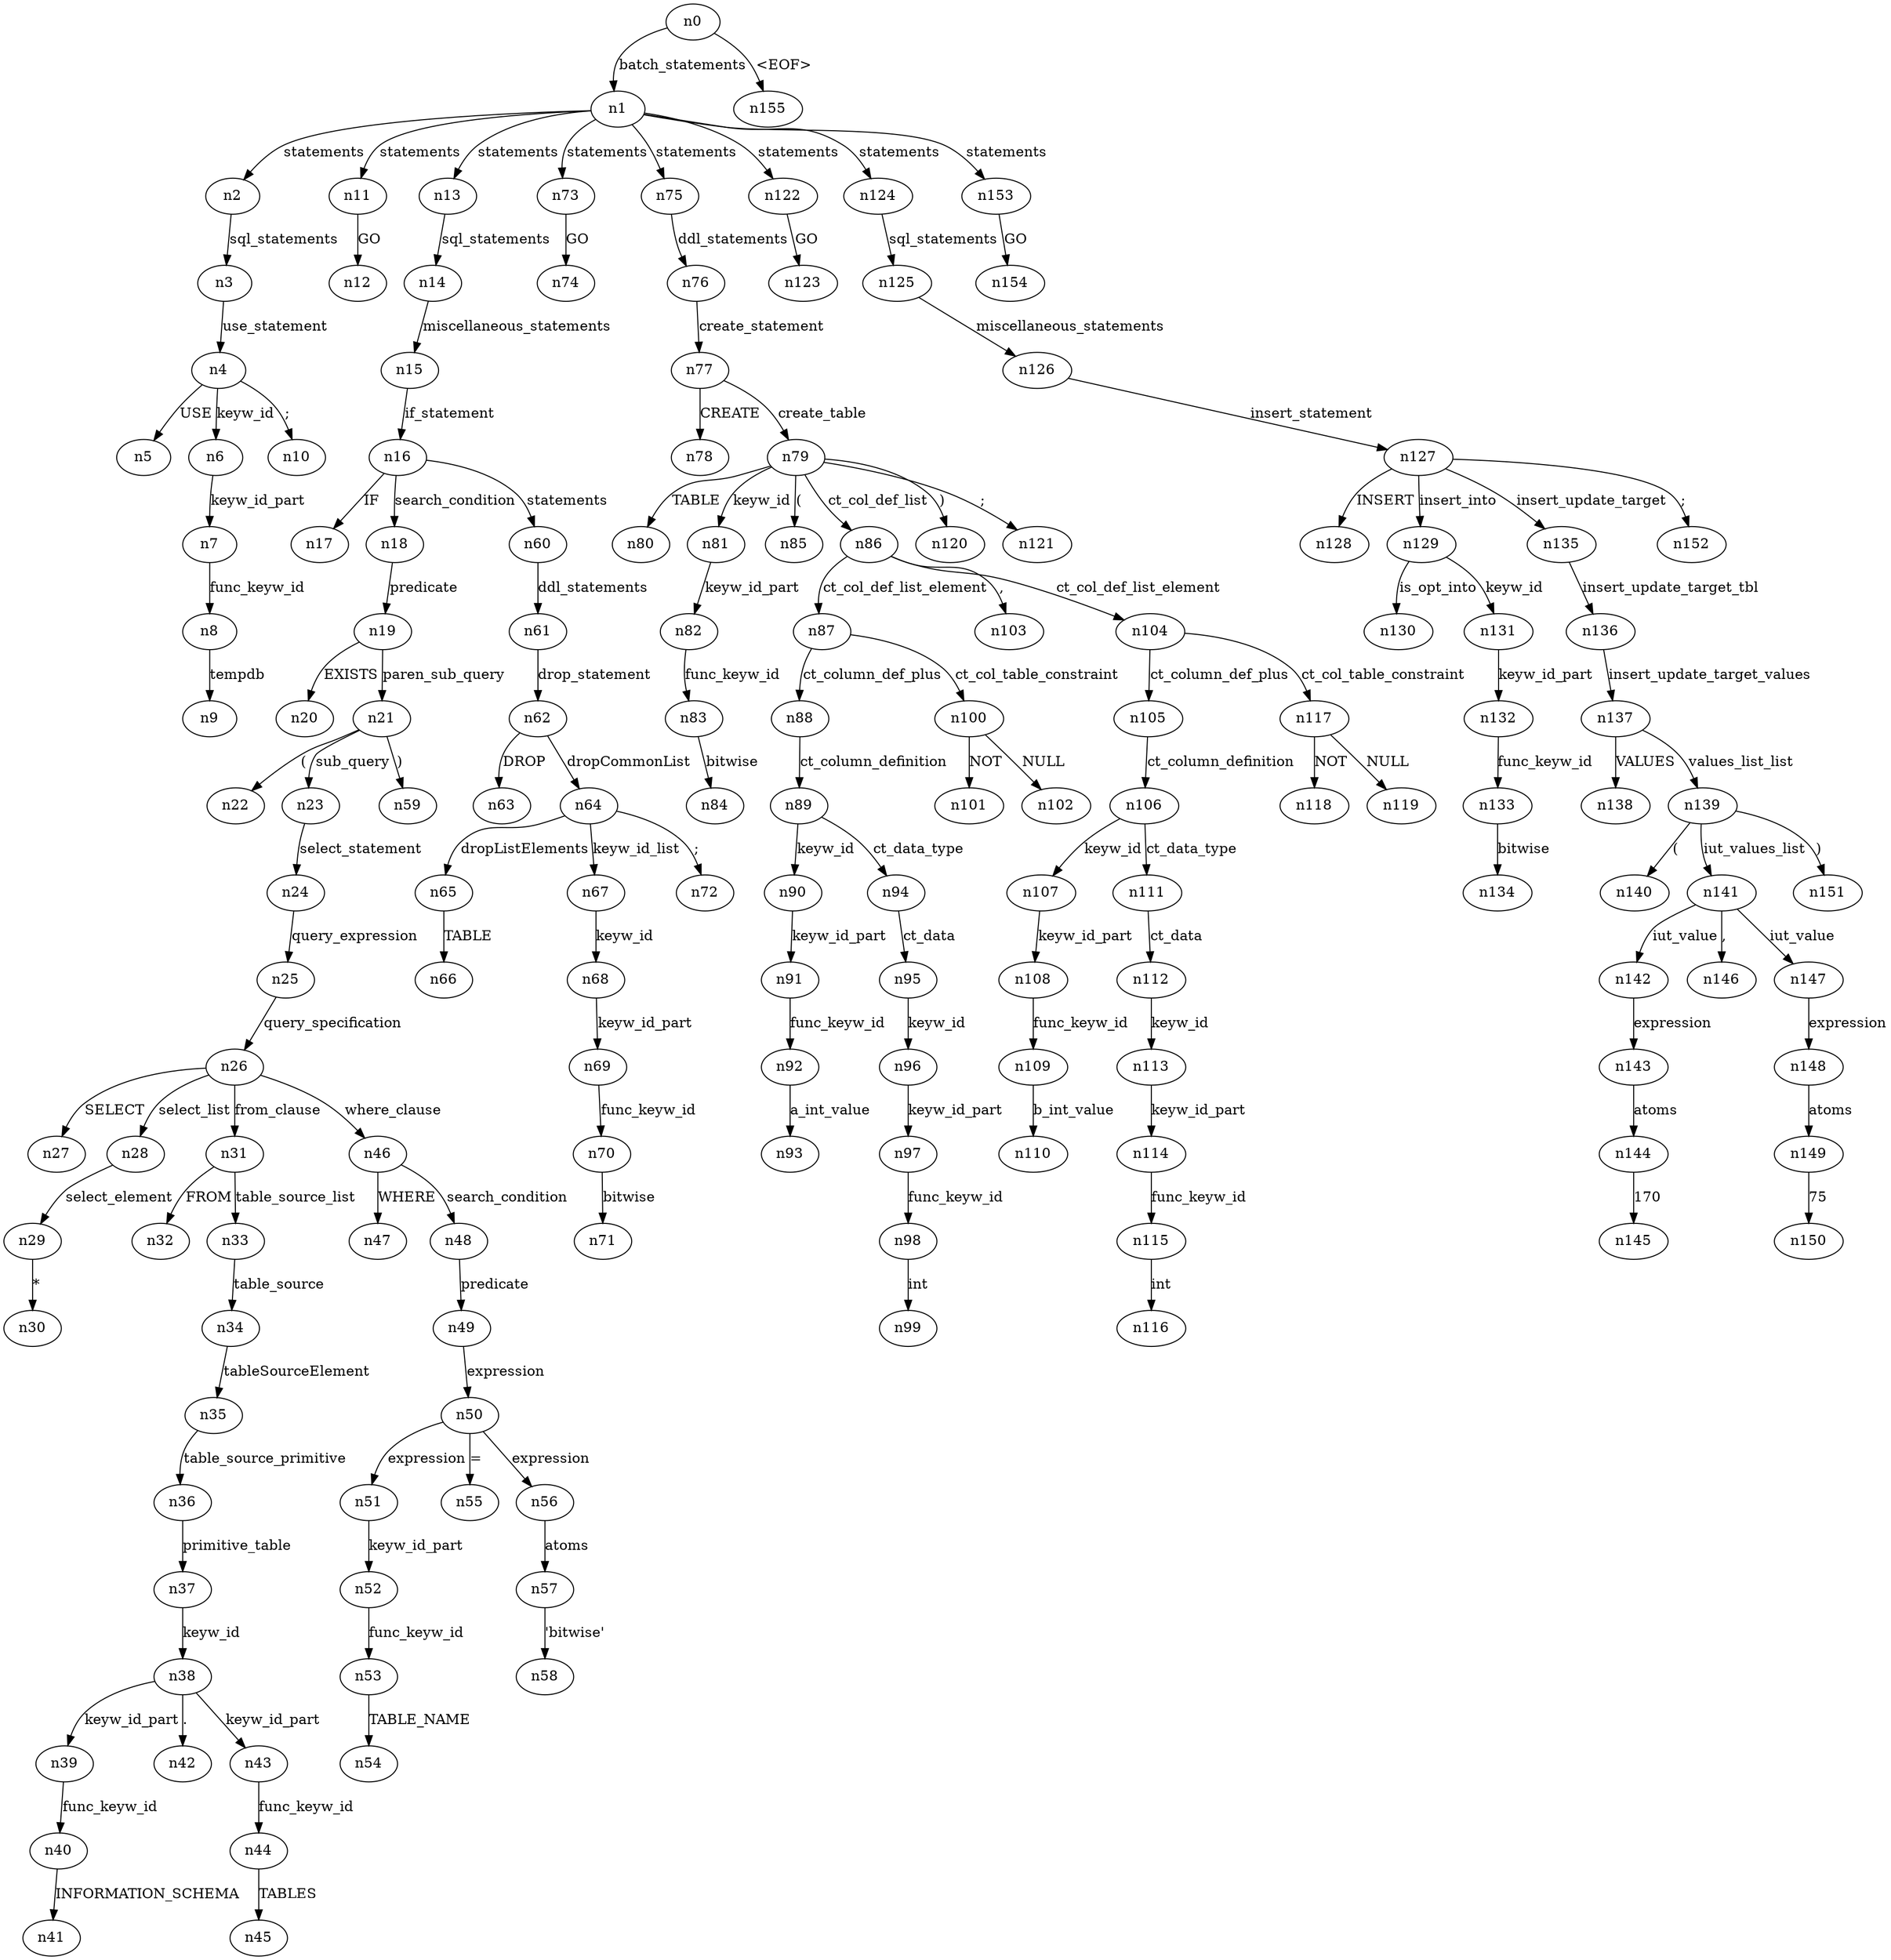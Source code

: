 digraph ParseTree {
  n0 -> n1 [label="batch_statements"];
  n1 -> n2 [label="statements"];
  n2 -> n3 [label="sql_statements"];
  n3 -> n4 [label="use_statement"];
  n4 -> n5 [label="USE"];
  n4 -> n6 [label="keyw_id"];
  n6 -> n7 [label="keyw_id_part"];
  n7 -> n8 [label="func_keyw_id"];
  n8 -> n9 [label="tempdb"];
  n4 -> n10 [label=";"];
  n1 -> n11 [label="statements"];
  n11 -> n12 [label="GO"];
  n1 -> n13 [label="statements"];
  n13 -> n14 [label="sql_statements"];
  n14 -> n15 [label="miscellaneous_statements"];
  n15 -> n16 [label="if_statement"];
  n16 -> n17 [label="IF"];
  n16 -> n18 [label="search_condition"];
  n18 -> n19 [label="predicate"];
  n19 -> n20 [label="EXISTS"];
  n19 -> n21 [label="paren_sub_query"];
  n21 -> n22 [label="("];
  n21 -> n23 [label="sub_query"];
  n23 -> n24 [label="select_statement"];
  n24 -> n25 [label="query_expression"];
  n25 -> n26 [label="query_specification"];
  n26 -> n27 [label="SELECT"];
  n26 -> n28 [label="select_list"];
  n28 -> n29 [label="select_element"];
  n29 -> n30 [label="*"];
  n26 -> n31 [label="from_clause"];
  n31 -> n32 [label="FROM"];
  n31 -> n33 [label="table_source_list"];
  n33 -> n34 [label="table_source"];
  n34 -> n35 [label="tableSourceElement"];
  n35 -> n36 [label="table_source_primitive"];
  n36 -> n37 [label="primitive_table"];
  n37 -> n38 [label="keyw_id"];
  n38 -> n39 [label="keyw_id_part"];
  n39 -> n40 [label="func_keyw_id"];
  n40 -> n41 [label="INFORMATION_SCHEMA"];
  n38 -> n42 [label="."];
  n38 -> n43 [label="keyw_id_part"];
  n43 -> n44 [label="func_keyw_id"];
  n44 -> n45 [label="TABLES"];
  n26 -> n46 [label="where_clause"];
  n46 -> n47 [label="WHERE"];
  n46 -> n48 [label="search_condition"];
  n48 -> n49 [label="predicate"];
  n49 -> n50 [label="expression"];
  n50 -> n51 [label="expression"];
  n51 -> n52 [label="keyw_id_part"];
  n52 -> n53 [label="func_keyw_id"];
  n53 -> n54 [label="TABLE_NAME"];
  n50 -> n55 [label="="];
  n50 -> n56 [label="expression"];
  n56 -> n57 [label="atoms"];
  n57 -> n58 [label="'bitwise'"];
  n21 -> n59 [label=")"];
  n16 -> n60 [label="statements"];
  n60 -> n61 [label="ddl_statements"];
  n61 -> n62 [label="drop_statement"];
  n62 -> n63 [label="DROP"];
  n62 -> n64 [label="dropCommonList"];
  n64 -> n65 [label="dropListElements"];
  n65 -> n66 [label="TABLE"];
  n64 -> n67 [label="keyw_id_list"];
  n67 -> n68 [label="keyw_id"];
  n68 -> n69 [label="keyw_id_part"];
  n69 -> n70 [label="func_keyw_id"];
  n70 -> n71 [label="bitwise"];
  n64 -> n72 [label=";"];
  n1 -> n73 [label="statements"];
  n73 -> n74 [label="GO"];
  n1 -> n75 [label="statements"];
  n75 -> n76 [label="ddl_statements"];
  n76 -> n77 [label="create_statement"];
  n77 -> n78 [label="CREATE"];
  n77 -> n79 [label="create_table"];
  n79 -> n80 [label="TABLE"];
  n79 -> n81 [label="keyw_id"];
  n81 -> n82 [label="keyw_id_part"];
  n82 -> n83 [label="func_keyw_id"];
  n83 -> n84 [label="bitwise"];
  n79 -> n85 [label="("];
  n79 -> n86 [label="ct_col_def_list"];
  n86 -> n87 [label="ct_col_def_list_element"];
  n87 -> n88 [label="ct_column_def_plus"];
  n88 -> n89 [label="ct_column_definition"];
  n89 -> n90 [label="keyw_id"];
  n90 -> n91 [label="keyw_id_part"];
  n91 -> n92 [label="func_keyw_id"];
  n92 -> n93 [label="a_int_value"];
  n89 -> n94 [label="ct_data_type"];
  n94 -> n95 [label="ct_data"];
  n95 -> n96 [label="keyw_id"];
  n96 -> n97 [label="keyw_id_part"];
  n97 -> n98 [label="func_keyw_id"];
  n98 -> n99 [label="int"];
  n87 -> n100 [label="ct_col_table_constraint"];
  n100 -> n101 [label="NOT"];
  n100 -> n102 [label="NULL"];
  n86 -> n103 [label=","];
  n86 -> n104 [label="ct_col_def_list_element"];
  n104 -> n105 [label="ct_column_def_plus"];
  n105 -> n106 [label="ct_column_definition"];
  n106 -> n107 [label="keyw_id"];
  n107 -> n108 [label="keyw_id_part"];
  n108 -> n109 [label="func_keyw_id"];
  n109 -> n110 [label="b_int_value"];
  n106 -> n111 [label="ct_data_type"];
  n111 -> n112 [label="ct_data"];
  n112 -> n113 [label="keyw_id"];
  n113 -> n114 [label="keyw_id_part"];
  n114 -> n115 [label="func_keyw_id"];
  n115 -> n116 [label="int"];
  n104 -> n117 [label="ct_col_table_constraint"];
  n117 -> n118 [label="NOT"];
  n117 -> n119 [label="NULL"];
  n79 -> n120 [label=")"];
  n79 -> n121 [label=";"];
  n1 -> n122 [label="statements"];
  n122 -> n123 [label="GO"];
  n1 -> n124 [label="statements"];
  n124 -> n125 [label="sql_statements"];
  n125 -> n126 [label="miscellaneous_statements"];
  n126 -> n127 [label="insert_statement"];
  n127 -> n128 [label="INSERT"];
  n127 -> n129 [label="insert_into"];
  n129 -> n130 [label="is_opt_into"];
  n129 -> n131 [label="keyw_id"];
  n131 -> n132 [label="keyw_id_part"];
  n132 -> n133 [label="func_keyw_id"];
  n133 -> n134 [label="bitwise"];
  n127 -> n135 [label="insert_update_target"];
  n135 -> n136 [label="insert_update_target_tbl"];
  n136 -> n137 [label="insert_update_target_values"];
  n137 -> n138 [label="VALUES"];
  n137 -> n139 [label="values_list_list"];
  n139 -> n140 [label="("];
  n139 -> n141 [label="iut_values_list"];
  n141 -> n142 [label="iut_value"];
  n142 -> n143 [label="expression"];
  n143 -> n144 [label="atoms"];
  n144 -> n145 [label="170"];
  n141 -> n146 [label=","];
  n141 -> n147 [label="iut_value"];
  n147 -> n148 [label="expression"];
  n148 -> n149 [label="atoms"];
  n149 -> n150 [label="75"];
  n139 -> n151 [label=")"];
  n127 -> n152 [label=";"];
  n1 -> n153 [label="statements"];
  n153 -> n154 [label="GO"];
  n0 -> n155 [label="<EOF>"];
}